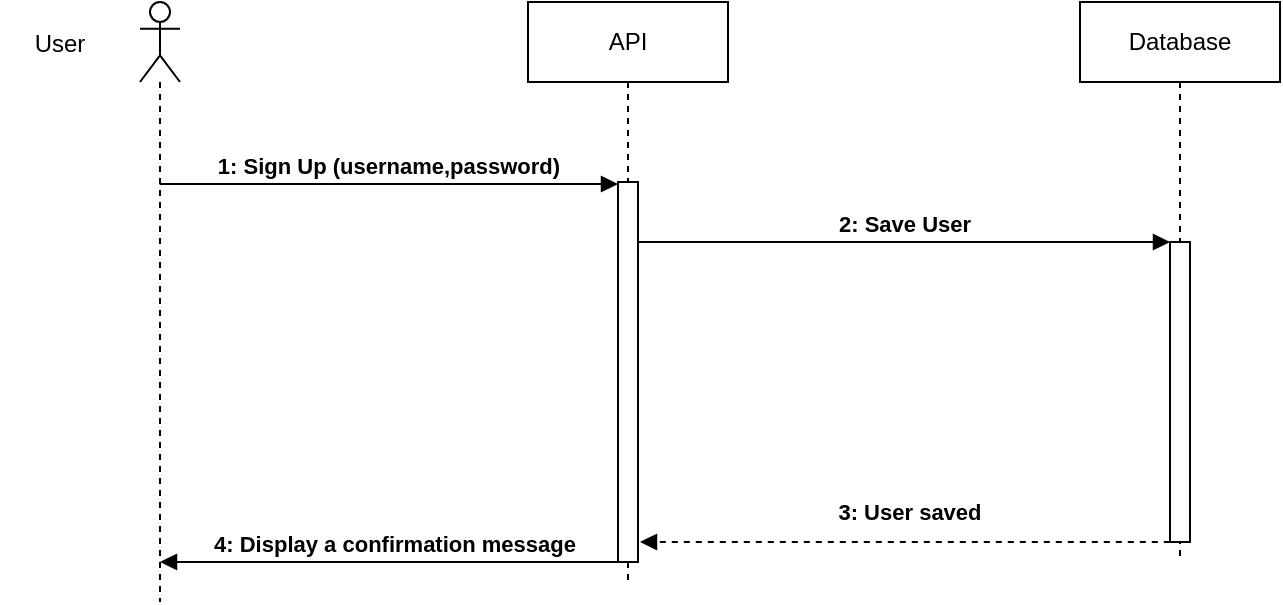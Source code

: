 <mxfile version="24.7.5">
  <diagram name="Page-1" id="pSy3GDJuXYtXijRwcEwa">
    <mxGraphModel dx="989" dy="610" grid="1" gridSize="10" guides="1" tooltips="1" connect="1" arrows="1" fold="1" page="1" pageScale="1" pageWidth="827" pageHeight="1169" math="0" shadow="0">
      <root>
        <mxCell id="0" />
        <mxCell id="1" parent="0" />
        <mxCell id="FwiEydcGMllqHmk7ZNrM-1" value="API" style="shape=umlLifeline;perimeter=lifelinePerimeter;whiteSpace=wrap;html=1;container=1;dropTarget=0;collapsible=0;recursiveResize=0;outlineConnect=0;portConstraint=eastwest;newEdgeStyle={&quot;edgeStyle&quot;:&quot;elbowEdgeStyle&quot;,&quot;elbow&quot;:&quot;vertical&quot;,&quot;curved&quot;:0,&quot;rounded&quot;:0};" vertex="1" parent="1">
          <mxGeometry x="364" y="240" width="100" height="290" as="geometry" />
        </mxCell>
        <mxCell id="FwiEydcGMllqHmk7ZNrM-13" value="" style="html=1;points=[[0,0,0,0,5],[0,1,0,0,-5],[1,0,0,0,5],[1,1,0,0,-5]];perimeter=orthogonalPerimeter;outlineConnect=0;targetShapes=umlLifeline;portConstraint=eastwest;newEdgeStyle={&quot;curved&quot;:0,&quot;rounded&quot;:0};" vertex="1" parent="FwiEydcGMllqHmk7ZNrM-1">
          <mxGeometry x="45" y="90" width="10" height="190" as="geometry" />
        </mxCell>
        <mxCell id="FwiEydcGMllqHmk7ZNrM-2" value="Database" style="shape=umlLifeline;perimeter=lifelinePerimeter;whiteSpace=wrap;html=1;container=1;dropTarget=0;collapsible=0;recursiveResize=0;outlineConnect=0;portConstraint=eastwest;newEdgeStyle={&quot;edgeStyle&quot;:&quot;elbowEdgeStyle&quot;,&quot;elbow&quot;:&quot;vertical&quot;,&quot;curved&quot;:0,&quot;rounded&quot;:0};" vertex="1" parent="1">
          <mxGeometry x="640" y="240" width="100" height="280" as="geometry" />
        </mxCell>
        <mxCell id="FwiEydcGMllqHmk7ZNrM-16" value="" style="html=1;points=[[0,0,0,0,5],[0,1,0,0,-5],[1,0,0,0,5],[1,1,0,0,-5]];perimeter=orthogonalPerimeter;outlineConnect=0;targetShapes=umlLifeline;portConstraint=eastwest;newEdgeStyle={&quot;curved&quot;:0,&quot;rounded&quot;:0};" vertex="1" parent="FwiEydcGMllqHmk7ZNrM-2">
          <mxGeometry x="45" y="120" width="10" height="150" as="geometry" />
        </mxCell>
        <mxCell id="FwiEydcGMllqHmk7ZNrM-3" value="" style="shape=umlLifeline;perimeter=lifelinePerimeter;whiteSpace=wrap;html=1;container=1;dropTarget=0;collapsible=0;recursiveResize=0;outlineConnect=0;portConstraint=eastwest;newEdgeStyle={&quot;curved&quot;:0,&quot;rounded&quot;:0};participant=umlActor;" vertex="1" parent="1">
          <mxGeometry x="170" y="240" width="20" height="300" as="geometry" />
        </mxCell>
        <mxCell id="FwiEydcGMllqHmk7ZNrM-4" value="User" style="text;html=1;align=center;verticalAlign=middle;whiteSpace=wrap;rounded=0;" vertex="1" parent="1">
          <mxGeometry x="100" y="246" width="60" height="30" as="geometry" />
        </mxCell>
        <mxCell id="FwiEydcGMllqHmk7ZNrM-5" value="1: Sign Up (username,password)" style="html=1;verticalAlign=bottom;endArrow=block;curved=0;rounded=0;fontStyle=1" edge="1" parent="1">
          <mxGeometry width="80" relative="1" as="geometry">
            <mxPoint x="179.81" y="331" as="sourcePoint" />
            <mxPoint x="409" y="331" as="targetPoint" />
          </mxGeometry>
        </mxCell>
        <mxCell id="FwiEydcGMllqHmk7ZNrM-6" value="2: Save User" style="html=1;verticalAlign=bottom;endArrow=block;curved=0;rounded=0;fontStyle=1" edge="1" parent="1">
          <mxGeometry width="80" relative="1" as="geometry">
            <mxPoint x="419" y="360" as="sourcePoint" />
            <mxPoint x="685.0" y="360" as="targetPoint" />
          </mxGeometry>
        </mxCell>
        <mxCell id="FwiEydcGMllqHmk7ZNrM-9" value="" style="html=1;verticalAlign=bottom;labelBackgroundColor=none;endArrow=block;endFill=1;dashed=1;rounded=0;" edge="1" parent="1">
          <mxGeometry width="160" relative="1" as="geometry">
            <mxPoint x="684.9" y="510" as="sourcePoint" />
            <mxPoint x="420" y="510" as="targetPoint" />
          </mxGeometry>
        </mxCell>
        <mxCell id="FwiEydcGMllqHmk7ZNrM-11" value="3: User saved" style="text;html=1;align=center;verticalAlign=middle;whiteSpace=wrap;rounded=0;fontSize=11;fontStyle=1" vertex="1" parent="1">
          <mxGeometry x="510" y="480" width="90" height="30" as="geometry" />
        </mxCell>
        <mxCell id="FwiEydcGMllqHmk7ZNrM-12" value="4: Display a confirmation message" style="html=1;verticalAlign=bottom;endArrow=block;curved=0;rounded=0;fontStyle=1" edge="1" parent="1" target="FwiEydcGMllqHmk7ZNrM-3">
          <mxGeometry width="80" relative="1" as="geometry">
            <mxPoint x="413.9" y="520" as="sourcePoint" />
            <mxPoint x="185.0" y="520" as="targetPoint" />
          </mxGeometry>
        </mxCell>
      </root>
    </mxGraphModel>
  </diagram>
</mxfile>
